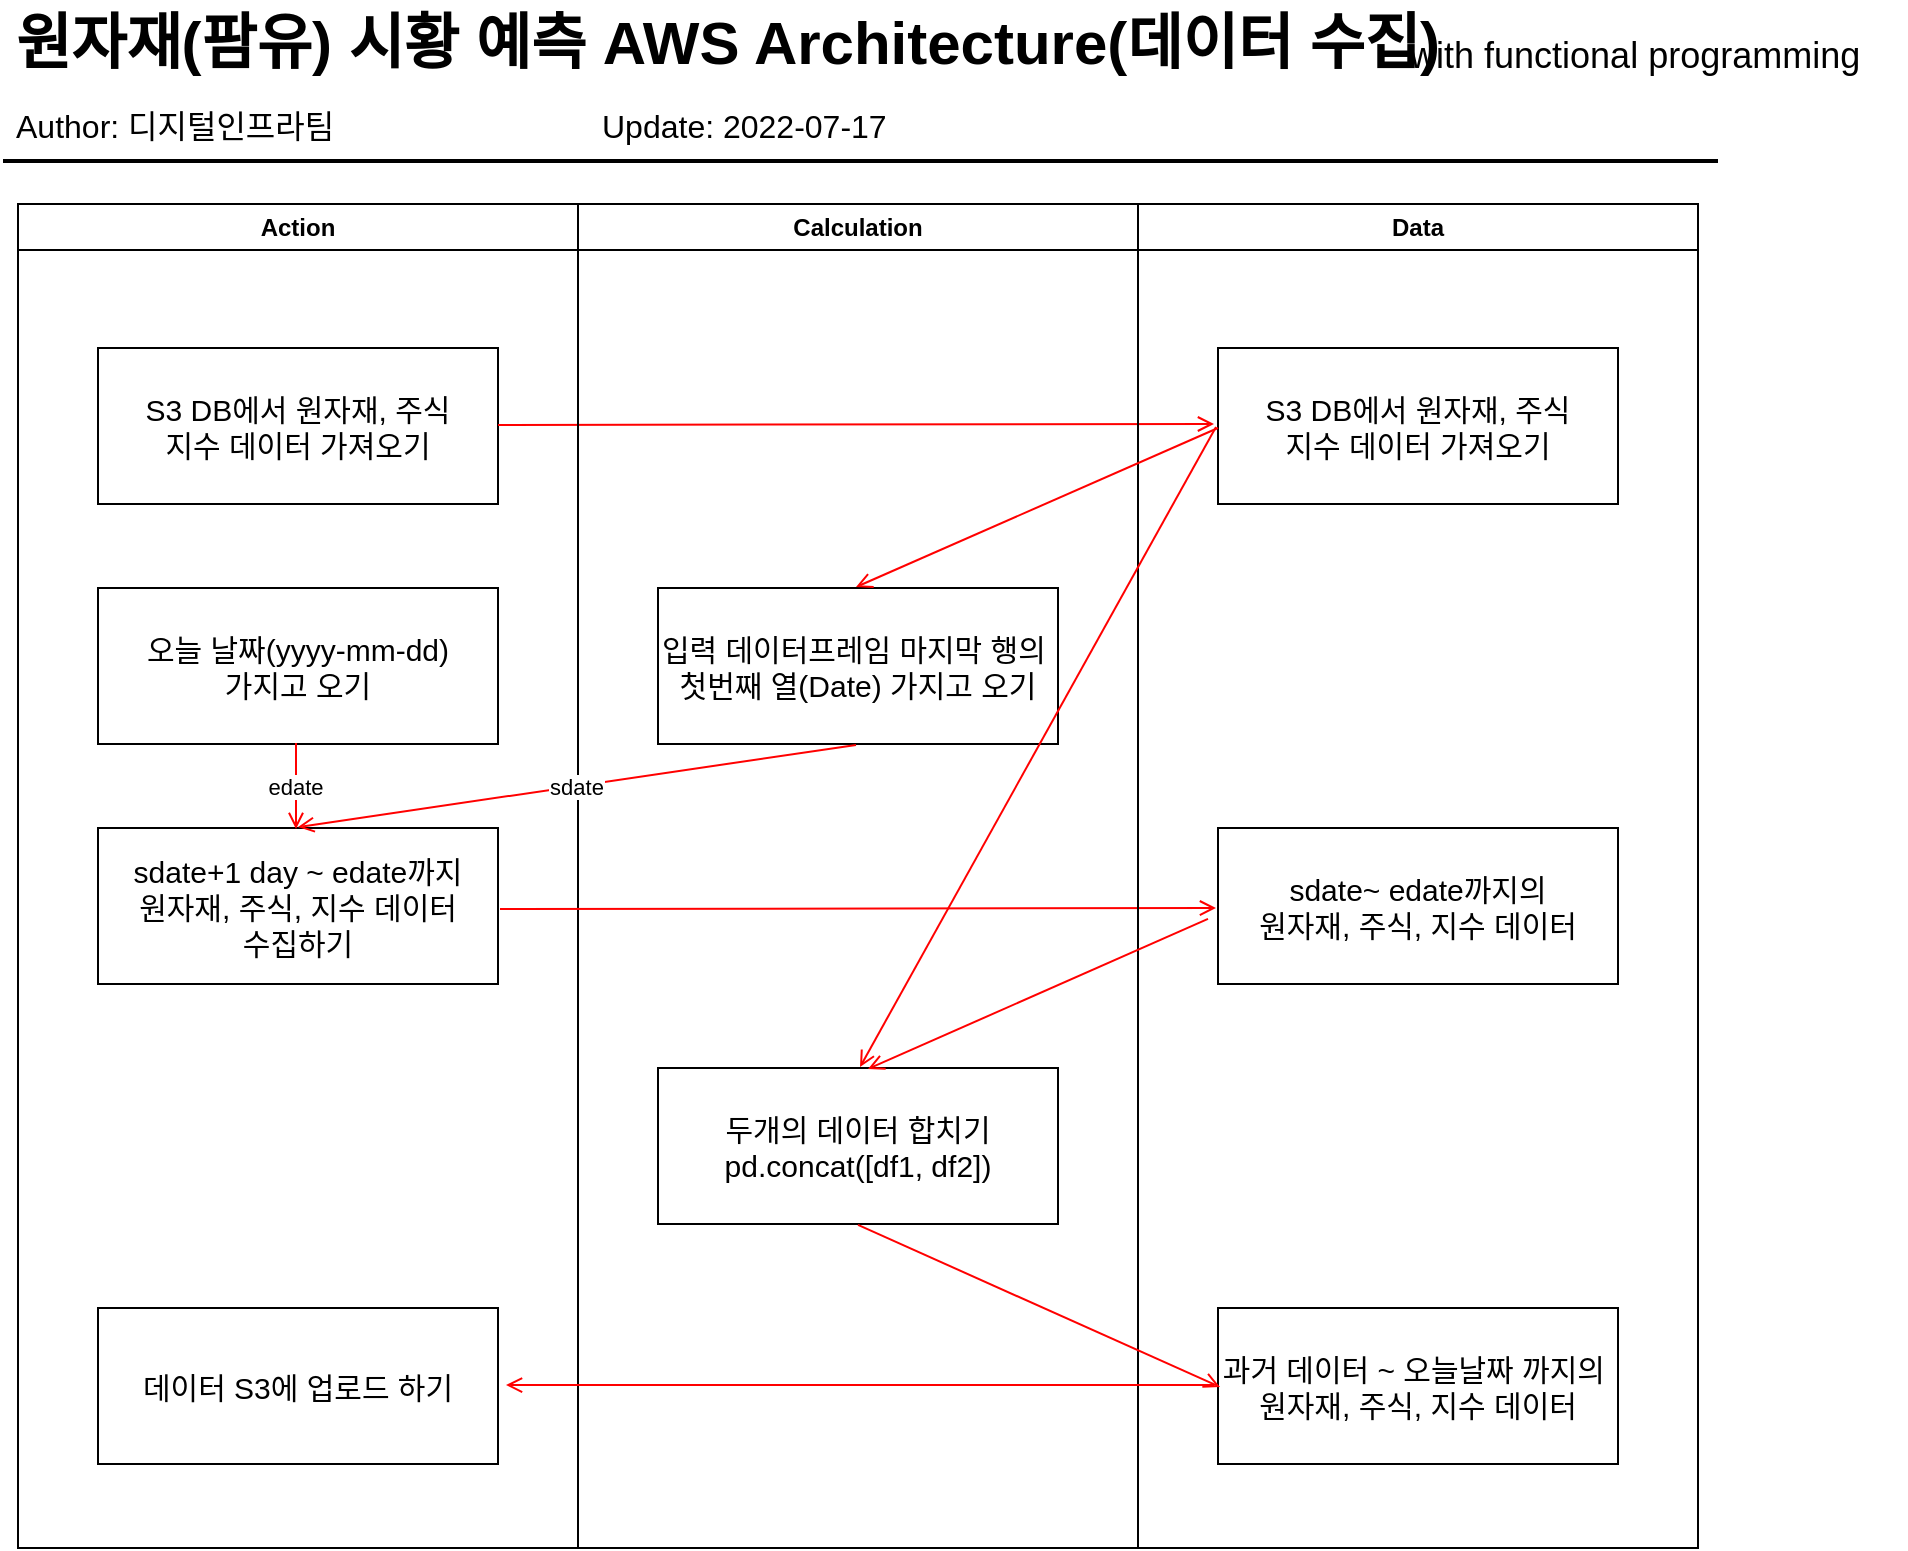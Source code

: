 <mxfile version="20.1.1" type="github">
  <diagram name="Page-1" id="e7e014a7-5840-1c2e-5031-d8a46d1fe8dd">
    <mxGraphModel dx="1261" dy="916" grid="1" gridSize="10" guides="1" tooltips="1" connect="1" arrows="1" fold="1" page="1" pageScale="1" pageWidth="1169" pageHeight="826" background="none" math="0" shadow="0">
      <root>
        <mxCell id="0" />
        <mxCell id="1" parent="0" />
        <mxCell id="2" value="Action" style="swimlane;whiteSpace=wrap" parent="1" vertex="1">
          <mxGeometry x="40" y="128" width="280" height="672" as="geometry" />
        </mxCell>
        <mxCell id="7" value="S3 DB에서 원자재, 주식&#xa;지수 데이터 가져오기" style="fontSize=15;" parent="2" vertex="1">
          <mxGeometry x="40" y="72" width="200" height="78" as="geometry" />
        </mxCell>
        <mxCell id="20" value="" style="endArrow=open;strokeColor=#FF0000;endFill=1;rounded=0;entryX=-0.01;entryY=0.487;entryDx=0;entryDy=0;entryPerimeter=0;" parent="2" target="5UBM1-Wupk07-t0-wOQC-48" edge="1">
          <mxGeometry relative="1" as="geometry">
            <mxPoint x="240" y="110.5" as="sourcePoint" />
            <mxPoint x="425" y="110.5" as="targetPoint" />
          </mxGeometry>
        </mxCell>
        <mxCell id="5UBM1-Wupk07-t0-wOQC-54" value="오늘 날짜(yyyy-mm-dd)&#xa;가지고 오기" style="fontSize=15;" vertex="1" parent="2">
          <mxGeometry x="40" y="192" width="200" height="78" as="geometry" />
        </mxCell>
        <mxCell id="5UBM1-Wupk07-t0-wOQC-55" value="sdate+1 day ~ edate까지&#xa;원자재, 주식, 지수 데이터&#xa;수집하기" style="fontSize=15;" vertex="1" parent="2">
          <mxGeometry x="40" y="312" width="200" height="78" as="geometry" />
        </mxCell>
        <mxCell id="5UBM1-Wupk07-t0-wOQC-56" value="edate" style="endArrow=open;strokeColor=#FF0000;endFill=1;rounded=0;entryX=0.495;entryY=0.006;entryDx=0;entryDy=0;entryPerimeter=0;exitX=0.495;exitY=0.994;exitDx=0;exitDy=0;exitPerimeter=0;" edge="1" parent="2" source="5UBM1-Wupk07-t0-wOQC-54" target="5UBM1-Wupk07-t0-wOQC-55">
          <mxGeometry relative="1" as="geometry">
            <mxPoint x="250" y="120.5" as="sourcePoint" />
            <mxPoint x="608" y="119.986" as="targetPoint" />
          </mxGeometry>
        </mxCell>
        <mxCell id="5UBM1-Wupk07-t0-wOQC-65" value="데이터 S3에 업로드 하기" style="fontSize=15;" vertex="1" parent="2">
          <mxGeometry x="40" y="552" width="200" height="78" as="geometry" />
        </mxCell>
        <mxCell id="3" value="Calculation" style="swimlane;whiteSpace=wrap" parent="1" vertex="1">
          <mxGeometry x="320" y="128" width="280" height="672" as="geometry" />
        </mxCell>
        <mxCell id="5UBM1-Wupk07-t0-wOQC-49" value="입력 데이터프레임 마지막 행의 &#xa;첫번째 열(Date) 가지고 오기" style="fontSize=15;" vertex="1" parent="3">
          <mxGeometry x="40" y="192" width="200" height="78" as="geometry" />
        </mxCell>
        <mxCell id="5UBM1-Wupk07-t0-wOQC-60" value="" style="endArrow=open;strokeColor=#FF0000;endFill=1;rounded=0;entryX=-0.01;entryY=0.487;entryDx=0;entryDy=0;entryPerimeter=0;" edge="1" parent="3">
          <mxGeometry relative="1" as="geometry">
            <mxPoint x="-39" y="352.51" as="sourcePoint" />
            <mxPoint x="319" y="351.996" as="targetPoint" />
          </mxGeometry>
        </mxCell>
        <mxCell id="5UBM1-Wupk07-t0-wOQC-62" value="두개의 데이터 합치기&#xa;pd.concat([df1, df2])" style="fontSize=15;" vertex="1" parent="3">
          <mxGeometry x="40" y="432" width="200" height="78" as="geometry" />
        </mxCell>
        <mxCell id="4" value="Data" style="swimlane;whiteSpace=wrap" parent="1" vertex="1">
          <mxGeometry x="600" y="128" width="280" height="672" as="geometry" />
        </mxCell>
        <mxCell id="5UBM1-Wupk07-t0-wOQC-48" value="S3 DB에서 원자재, 주식&#xa;지수 데이터 가져오기" style="fontSize=15;" vertex="1" parent="4">
          <mxGeometry x="40" y="72" width="200" height="78" as="geometry" />
        </mxCell>
        <mxCell id="5UBM1-Wupk07-t0-wOQC-58" value="sdate~ edate까지의&#xa;원자재, 주식, 지수 데이터" style="fontSize=15;" vertex="1" parent="4">
          <mxGeometry x="40" y="312" width="200" height="78" as="geometry" />
        </mxCell>
        <mxCell id="5UBM1-Wupk07-t0-wOQC-64" value="과거 데이터 ~ 오늘날짜 까지의 &#xa;원자재, 주식, 지수 데이터" style="fontSize=15;" vertex="1" parent="4">
          <mxGeometry x="40" y="552" width="200" height="78" as="geometry" />
        </mxCell>
        <mxCell id="5UBM1-Wupk07-t0-wOQC-41" value="원자재(팜유) 시황 예측 AWS Architecture(데이터 수집)" style="text;html=1;resizable=0;points=[];autosize=1;align=left;verticalAlign=top;spacingTop=-4;fontSize=30;fontStyle=1;labelBackgroundColor=none;" vertex="1" parent="1">
          <mxGeometry x="36.5" y="26.5" width="710" height="40" as="geometry" />
        </mxCell>
        <mxCell id="5UBM1-Wupk07-t0-wOQC-42" value="Author: 디지털인프라팀" style="text;html=1;resizable=0;points=[];autosize=1;align=left;verticalAlign=top;spacingTop=-4;fontSize=16;labelBackgroundColor=none;" vertex="1" parent="1">
          <mxGeometry x="36.5" y="76.5" width="190" height="30" as="geometry" />
        </mxCell>
        <mxCell id="5UBM1-Wupk07-t0-wOQC-43" value="" style="line;strokeWidth=2;html=1;fontSize=14;labelBackgroundColor=none;" vertex="1" parent="1">
          <mxGeometry x="32.5" y="101.5" width="857.5" height="10" as="geometry" />
        </mxCell>
        <mxCell id="5UBM1-Wupk07-t0-wOQC-44" value="Update: 2022-07-17" style="text;html=1;resizable=0;points=[];autosize=1;align=left;verticalAlign=top;spacingTop=-4;fontSize=16;labelBackgroundColor=none;" vertex="1" parent="1">
          <mxGeometry x="330" y="76.5" width="170" height="30" as="geometry" />
        </mxCell>
        <mxCell id="5UBM1-Wupk07-t0-wOQC-53" value="" style="endArrow=open;strokeColor=#FF0000;endFill=1;rounded=0;entryX=0.495;entryY=-0.006;entryDx=0;entryDy=0;entryPerimeter=0;" edge="1" parent="1" target="5UBM1-Wupk07-t0-wOQC-49">
          <mxGeometry relative="1" as="geometry">
            <mxPoint x="640" y="240" as="sourcePoint" />
            <mxPoint x="648" y="247.986" as="targetPoint" />
          </mxGeometry>
        </mxCell>
        <mxCell id="5UBM1-Wupk07-t0-wOQC-57" value="sdate" style="endArrow=open;strokeColor=#FF0000;endFill=1;rounded=0;entryX=0.5;entryY=-0.006;entryDx=0;entryDy=0;entryPerimeter=0;exitX=0.495;exitY=1.006;exitDx=0;exitDy=0;exitPerimeter=0;" edge="1" parent="1" source="5UBM1-Wupk07-t0-wOQC-49" target="5UBM1-Wupk07-t0-wOQC-55">
          <mxGeometry relative="1" as="geometry">
            <mxPoint x="189" y="407.532" as="sourcePoint" />
            <mxPoint x="189" y="450.468" as="targetPoint" />
          </mxGeometry>
        </mxCell>
        <mxCell id="5UBM1-Wupk07-t0-wOQC-61" value="" style="endArrow=open;strokeColor=#FF0000;endFill=1;rounded=0;entryX=0.505;entryY=-0.006;entryDx=0;entryDy=0;entryPerimeter=0;exitX=-0.005;exitY=0.506;exitDx=0;exitDy=0;exitPerimeter=0;" edge="1" parent="1" source="5UBM1-Wupk07-t0-wOQC-48" target="5UBM1-Wupk07-t0-wOQC-62">
          <mxGeometry relative="1" as="geometry">
            <mxPoint x="650" y="250" as="sourcePoint" />
            <mxPoint x="469" y="329.532" as="targetPoint" />
          </mxGeometry>
        </mxCell>
        <mxCell id="5UBM1-Wupk07-t0-wOQC-63" value="" style="endArrow=open;strokeColor=#FF0000;endFill=1;rounded=0;entryX=0.525;entryY=0.006;entryDx=0;entryDy=0;entryPerimeter=0;exitX=-0.025;exitY=0.583;exitDx=0;exitDy=0;exitPerimeter=0;" edge="1" parent="1" source="5UBM1-Wupk07-t0-wOQC-58" target="5UBM1-Wupk07-t0-wOQC-62">
          <mxGeometry relative="1" as="geometry">
            <mxPoint x="649" y="249.468" as="sourcePoint" />
            <mxPoint x="471" y="569.532" as="targetPoint" />
          </mxGeometry>
        </mxCell>
        <mxCell id="5UBM1-Wupk07-t0-wOQC-66" value="" style="endArrow=open;strokeColor=#FF0000;endFill=1;rounded=0;entryX=1.02;entryY=0.494;entryDx=0;entryDy=0;entryPerimeter=0;exitX=-0.01;exitY=0.494;exitDx=0;exitDy=0;exitPerimeter=0;" edge="1" parent="1" source="5UBM1-Wupk07-t0-wOQC-64" target="5UBM1-Wupk07-t0-wOQC-65">
          <mxGeometry relative="1" as="geometry">
            <mxPoint x="350" y="605.004" as="sourcePoint" />
            <mxPoint x="180" y="679.998" as="targetPoint" />
          </mxGeometry>
        </mxCell>
        <mxCell id="5UBM1-Wupk07-t0-wOQC-69" value="" style="endArrow=open;strokeColor=#FF0000;endFill=1;rounded=0;entryX=0.005;entryY=0.506;entryDx=0;entryDy=0;entryPerimeter=0;exitX=0.5;exitY=1.006;exitDx=0;exitDy=0;exitPerimeter=0;" edge="1" parent="1" source="5UBM1-Wupk07-t0-wOQC-62" target="5UBM1-Wupk07-t0-wOQC-64">
          <mxGeometry relative="1" as="geometry">
            <mxPoint x="560" y="599" as="sourcePoint" />
            <mxPoint x="640" y="598" as="targetPoint" />
          </mxGeometry>
        </mxCell>
        <mxCell id="5UBM1-Wupk07-t0-wOQC-70" value="&lt;span style=&quot;font-weight: normal;&quot;&gt;&lt;font style=&quot;font-size: 18px;&quot;&gt;with functional programming&lt;/font&gt;&lt;/span&gt;" style="text;html=1;resizable=0;points=[];autosize=1;align=left;verticalAlign=top;spacingTop=-4;fontSize=21;fontStyle=1;labelBackgroundColor=none;" vertex="1" parent="1">
          <mxGeometry x="734" y="36.5" width="250" height="30" as="geometry" />
        </mxCell>
      </root>
    </mxGraphModel>
  </diagram>
</mxfile>
